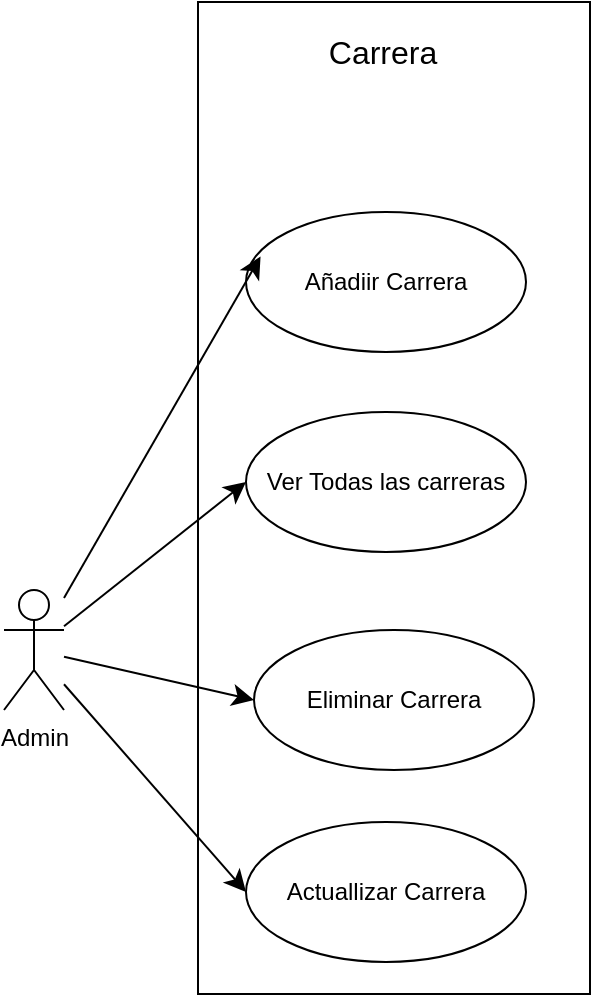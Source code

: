 <mxfile version="28.2.5">
  <diagram name="Página-1" id="7BWnOxYAYJGfvrASUWoU">
    <mxGraphModel grid="0" page="0" gridSize="10" guides="1" tooltips="1" connect="1" arrows="1" fold="1" pageScale="1" pageWidth="827" pageHeight="1169" math="0" shadow="0">
      <root>
        <mxCell id="0" />
        <mxCell id="1" parent="0" />
        <mxCell id="zROEvBxPJg2SuVajR6uk-11" value="" style="rounded=0;whiteSpace=wrap;html=1;" vertex="1" parent="1">
          <mxGeometry x="282" y="-124" width="196" height="496" as="geometry" />
        </mxCell>
        <mxCell id="zROEvBxPJg2SuVajR6uk-8" style="edgeStyle=none;curved=1;rounded=0;orthogonalLoop=1;jettySize=auto;html=1;entryX=0;entryY=0.5;entryDx=0;entryDy=0;fontSize=12;startSize=8;endSize=8;" edge="1" parent="1" source="zROEvBxPJg2SuVajR6uk-1" target="zROEvBxPJg2SuVajR6uk-3">
          <mxGeometry relative="1" as="geometry" />
        </mxCell>
        <mxCell id="zROEvBxPJg2SuVajR6uk-9" style="edgeStyle=none;curved=1;rounded=0;orthogonalLoop=1;jettySize=auto;html=1;entryX=0;entryY=0.5;entryDx=0;entryDy=0;fontSize=12;startSize=8;endSize=8;" edge="1" parent="1" source="zROEvBxPJg2SuVajR6uk-1" target="zROEvBxPJg2SuVajR6uk-6">
          <mxGeometry relative="1" as="geometry" />
        </mxCell>
        <mxCell id="zROEvBxPJg2SuVajR6uk-10" style="edgeStyle=none;curved=1;rounded=0;orthogonalLoop=1;jettySize=auto;html=1;entryX=0;entryY=0.5;entryDx=0;entryDy=0;fontSize=12;startSize=8;endSize=8;" edge="1" parent="1" source="zROEvBxPJg2SuVajR6uk-1" target="zROEvBxPJg2SuVajR6uk-4">
          <mxGeometry relative="1" as="geometry" />
        </mxCell>
        <mxCell id="zROEvBxPJg2SuVajR6uk-1" value="Admin" style="shape=umlActor;verticalLabelPosition=bottom;verticalAlign=top;html=1;" vertex="1" parent="1">
          <mxGeometry x="185" y="170" width="30" height="60" as="geometry" />
        </mxCell>
        <mxCell id="zROEvBxPJg2SuVajR6uk-3" value="Ver Todas las carreras" style="ellipse;whiteSpace=wrap;html=1;" vertex="1" parent="1">
          <mxGeometry x="306" y="81" width="140" height="70" as="geometry" />
        </mxCell>
        <mxCell id="zROEvBxPJg2SuVajR6uk-4" value="Actuallizar Carrera" style="ellipse;whiteSpace=wrap;html=1;" vertex="1" parent="1">
          <mxGeometry x="306" y="286" width="140" height="70" as="geometry" />
        </mxCell>
        <mxCell id="zROEvBxPJg2SuVajR6uk-5" value="Añadiir Carrera" style="ellipse;whiteSpace=wrap;html=1;" vertex="1" parent="1">
          <mxGeometry x="306" y="-19" width="140" height="70" as="geometry" />
        </mxCell>
        <mxCell id="zROEvBxPJg2SuVajR6uk-6" value="Eliminar Carrera" style="ellipse;whiteSpace=wrap;html=1;" vertex="1" parent="1">
          <mxGeometry x="310" y="190" width="140" height="70" as="geometry" />
        </mxCell>
        <mxCell id="zROEvBxPJg2SuVajR6uk-7" style="edgeStyle=none;curved=1;rounded=0;orthogonalLoop=1;jettySize=auto;html=1;entryX=0.052;entryY=0.317;entryDx=0;entryDy=0;entryPerimeter=0;fontSize=12;startSize=8;endSize=8;" edge="1" parent="1" source="zROEvBxPJg2SuVajR6uk-1" target="zROEvBxPJg2SuVajR6uk-5">
          <mxGeometry relative="1" as="geometry" />
        </mxCell>
        <mxCell id="zROEvBxPJg2SuVajR6uk-12" value="Carrera" style="text;html=1;align=center;verticalAlign=middle;resizable=0;points=[];autosize=1;strokeColor=none;fillColor=none;fontSize=16;" vertex="1" parent="1">
          <mxGeometry x="338" y="-115" width="72" height="31" as="geometry" />
        </mxCell>
      </root>
    </mxGraphModel>
  </diagram>
</mxfile>
